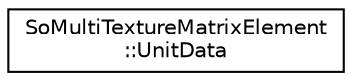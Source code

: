 digraph "Graphical Class Hierarchy"
{
 // LATEX_PDF_SIZE
  edge [fontname="Helvetica",fontsize="10",labelfontname="Helvetica",labelfontsize="10"];
  node [fontname="Helvetica",fontsize="10",shape=record];
  rankdir="LR";
  Node0 [label="SoMultiTextureMatrixElement\l::UnitData",height=0.2,width=0.4,color="black", fillcolor="white", style="filled",URL="$classSoMultiTextureMatrixElement_1_1UnitData.html",tooltip=" "];
}
